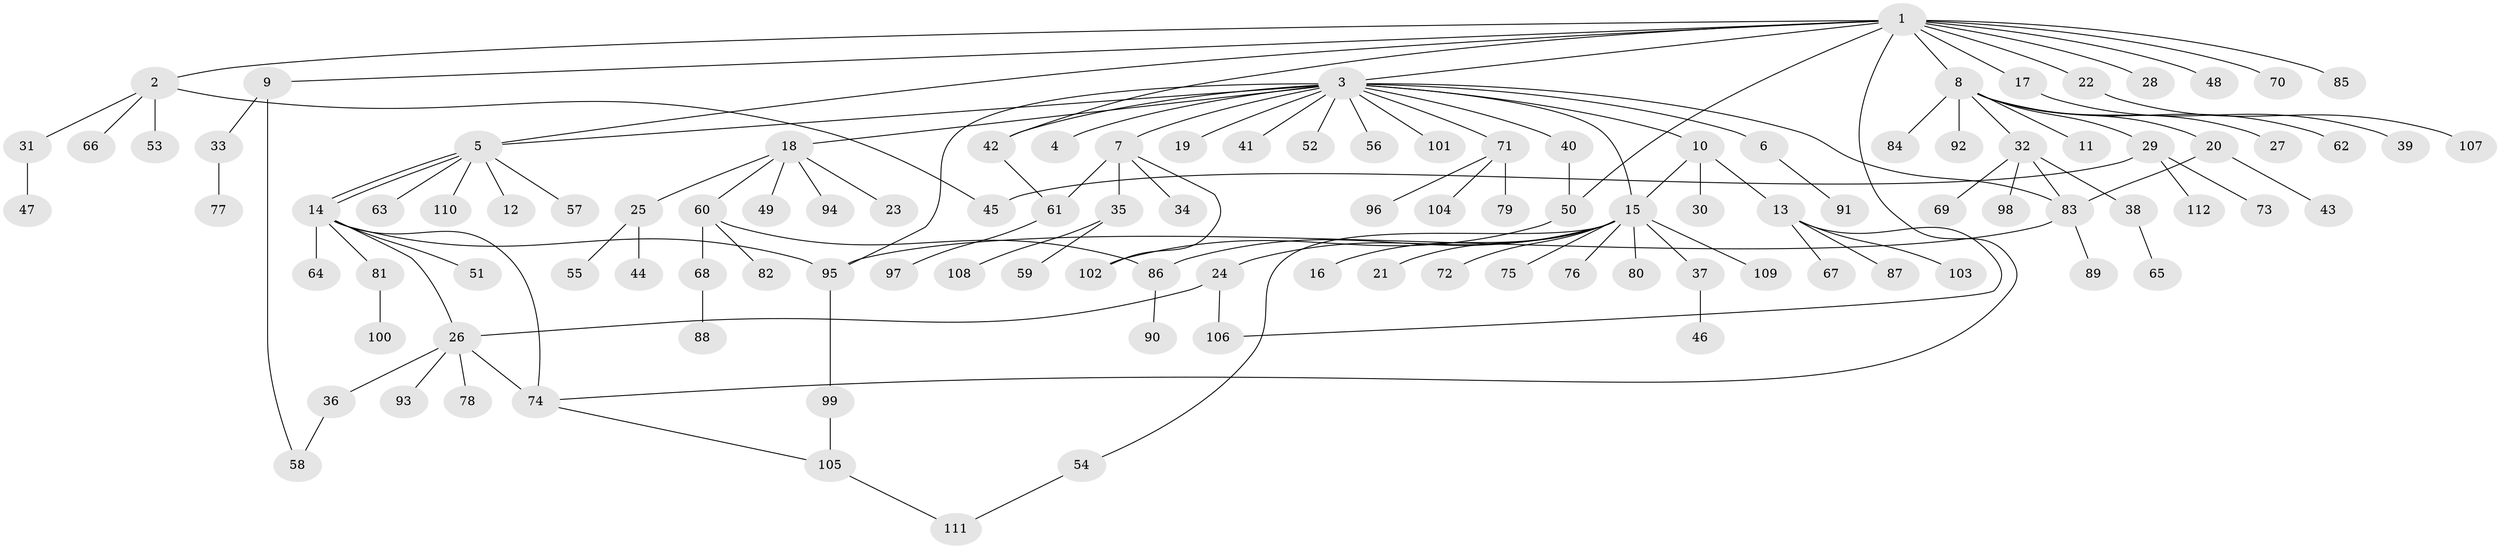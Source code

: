 // Generated by graph-tools (version 1.1) at 2025/49/03/09/25 03:49:59]
// undirected, 112 vertices, 131 edges
graph export_dot {
graph [start="1"]
  node [color=gray90,style=filled];
  1;
  2;
  3;
  4;
  5;
  6;
  7;
  8;
  9;
  10;
  11;
  12;
  13;
  14;
  15;
  16;
  17;
  18;
  19;
  20;
  21;
  22;
  23;
  24;
  25;
  26;
  27;
  28;
  29;
  30;
  31;
  32;
  33;
  34;
  35;
  36;
  37;
  38;
  39;
  40;
  41;
  42;
  43;
  44;
  45;
  46;
  47;
  48;
  49;
  50;
  51;
  52;
  53;
  54;
  55;
  56;
  57;
  58;
  59;
  60;
  61;
  62;
  63;
  64;
  65;
  66;
  67;
  68;
  69;
  70;
  71;
  72;
  73;
  74;
  75;
  76;
  77;
  78;
  79;
  80;
  81;
  82;
  83;
  84;
  85;
  86;
  87;
  88;
  89;
  90;
  91;
  92;
  93;
  94;
  95;
  96;
  97;
  98;
  99;
  100;
  101;
  102;
  103;
  104;
  105;
  106;
  107;
  108;
  109;
  110;
  111;
  112;
  1 -- 2;
  1 -- 3;
  1 -- 5;
  1 -- 8;
  1 -- 9;
  1 -- 17;
  1 -- 22;
  1 -- 28;
  1 -- 42;
  1 -- 48;
  1 -- 50;
  1 -- 70;
  1 -- 74;
  1 -- 85;
  2 -- 31;
  2 -- 45;
  2 -- 53;
  2 -- 66;
  3 -- 4;
  3 -- 5;
  3 -- 6;
  3 -- 7;
  3 -- 10;
  3 -- 15;
  3 -- 18;
  3 -- 19;
  3 -- 40;
  3 -- 41;
  3 -- 42;
  3 -- 52;
  3 -- 56;
  3 -- 71;
  3 -- 83;
  3 -- 95;
  3 -- 101;
  5 -- 12;
  5 -- 14;
  5 -- 14;
  5 -- 57;
  5 -- 63;
  5 -- 110;
  6 -- 91;
  7 -- 34;
  7 -- 35;
  7 -- 61;
  7 -- 102;
  8 -- 11;
  8 -- 20;
  8 -- 27;
  8 -- 29;
  8 -- 32;
  8 -- 62;
  8 -- 84;
  8 -- 92;
  9 -- 33;
  9 -- 58;
  10 -- 13;
  10 -- 15;
  10 -- 30;
  13 -- 67;
  13 -- 87;
  13 -- 103;
  13 -- 106;
  14 -- 26;
  14 -- 51;
  14 -- 64;
  14 -- 74;
  14 -- 81;
  14 -- 95;
  15 -- 16;
  15 -- 21;
  15 -- 24;
  15 -- 37;
  15 -- 54;
  15 -- 72;
  15 -- 75;
  15 -- 76;
  15 -- 80;
  15 -- 86;
  15 -- 109;
  17 -- 39;
  18 -- 23;
  18 -- 25;
  18 -- 49;
  18 -- 60;
  18 -- 94;
  20 -- 43;
  20 -- 83;
  22 -- 107;
  24 -- 26;
  24 -- 106;
  25 -- 44;
  25 -- 55;
  26 -- 36;
  26 -- 74;
  26 -- 78;
  26 -- 93;
  29 -- 45;
  29 -- 73;
  29 -- 112;
  31 -- 47;
  32 -- 38;
  32 -- 69;
  32 -- 83;
  32 -- 98;
  33 -- 77;
  35 -- 59;
  35 -- 108;
  36 -- 58;
  37 -- 46;
  38 -- 65;
  40 -- 50;
  42 -- 61;
  50 -- 102;
  54 -- 111;
  60 -- 68;
  60 -- 82;
  60 -- 86;
  61 -- 97;
  68 -- 88;
  71 -- 79;
  71 -- 96;
  71 -- 104;
  74 -- 105;
  81 -- 100;
  83 -- 89;
  83 -- 95;
  86 -- 90;
  95 -- 99;
  99 -- 105;
  105 -- 111;
}
